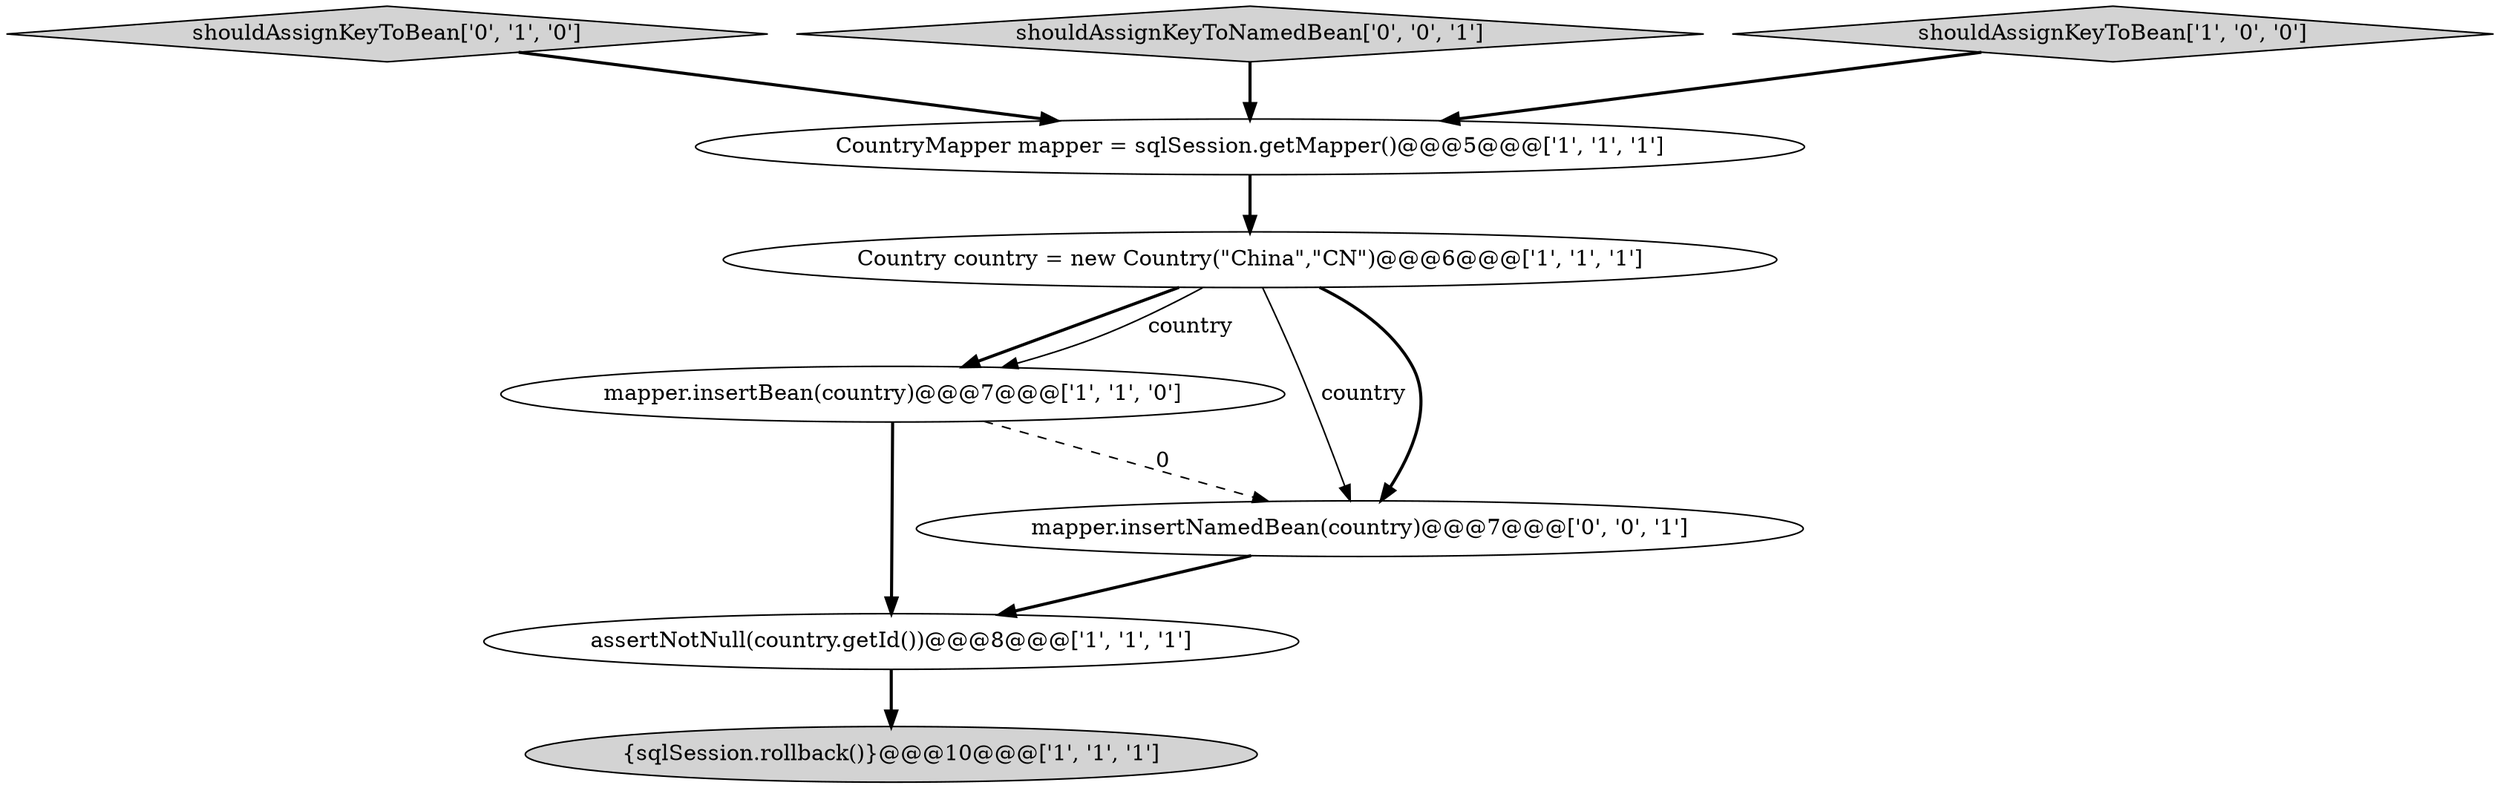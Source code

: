 digraph {
4 [style = filled, label = "mapper.insertBean(country)@@@7@@@['1', '1', '0']", fillcolor = white, shape = ellipse image = "AAA0AAABBB1BBB"];
6 [style = filled, label = "shouldAssignKeyToBean['0', '1', '0']", fillcolor = lightgray, shape = diamond image = "AAA0AAABBB2BBB"];
1 [style = filled, label = "CountryMapper mapper = sqlSession.getMapper()@@@5@@@['1', '1', '1']", fillcolor = white, shape = ellipse image = "AAA0AAABBB1BBB"];
0 [style = filled, label = "{sqlSession.rollback()}@@@10@@@['1', '1', '1']", fillcolor = lightgray, shape = ellipse image = "AAA0AAABBB1BBB"];
3 [style = filled, label = "assertNotNull(country.getId())@@@8@@@['1', '1', '1']", fillcolor = white, shape = ellipse image = "AAA0AAABBB1BBB"];
8 [style = filled, label = "mapper.insertNamedBean(country)@@@7@@@['0', '0', '1']", fillcolor = white, shape = ellipse image = "AAA0AAABBB3BBB"];
7 [style = filled, label = "shouldAssignKeyToNamedBean['0', '0', '1']", fillcolor = lightgray, shape = diamond image = "AAA0AAABBB3BBB"];
5 [style = filled, label = "shouldAssignKeyToBean['1', '0', '0']", fillcolor = lightgray, shape = diamond image = "AAA0AAABBB1BBB"];
2 [style = filled, label = "Country country = new Country(\"China\",\"CN\")@@@6@@@['1', '1', '1']", fillcolor = white, shape = ellipse image = "AAA0AAABBB1BBB"];
6->1 [style = bold, label=""];
4->3 [style = bold, label=""];
5->1 [style = bold, label=""];
1->2 [style = bold, label=""];
2->8 [style = solid, label="country"];
7->1 [style = bold, label=""];
4->8 [style = dashed, label="0"];
2->4 [style = bold, label=""];
3->0 [style = bold, label=""];
2->8 [style = bold, label=""];
2->4 [style = solid, label="country"];
8->3 [style = bold, label=""];
}
